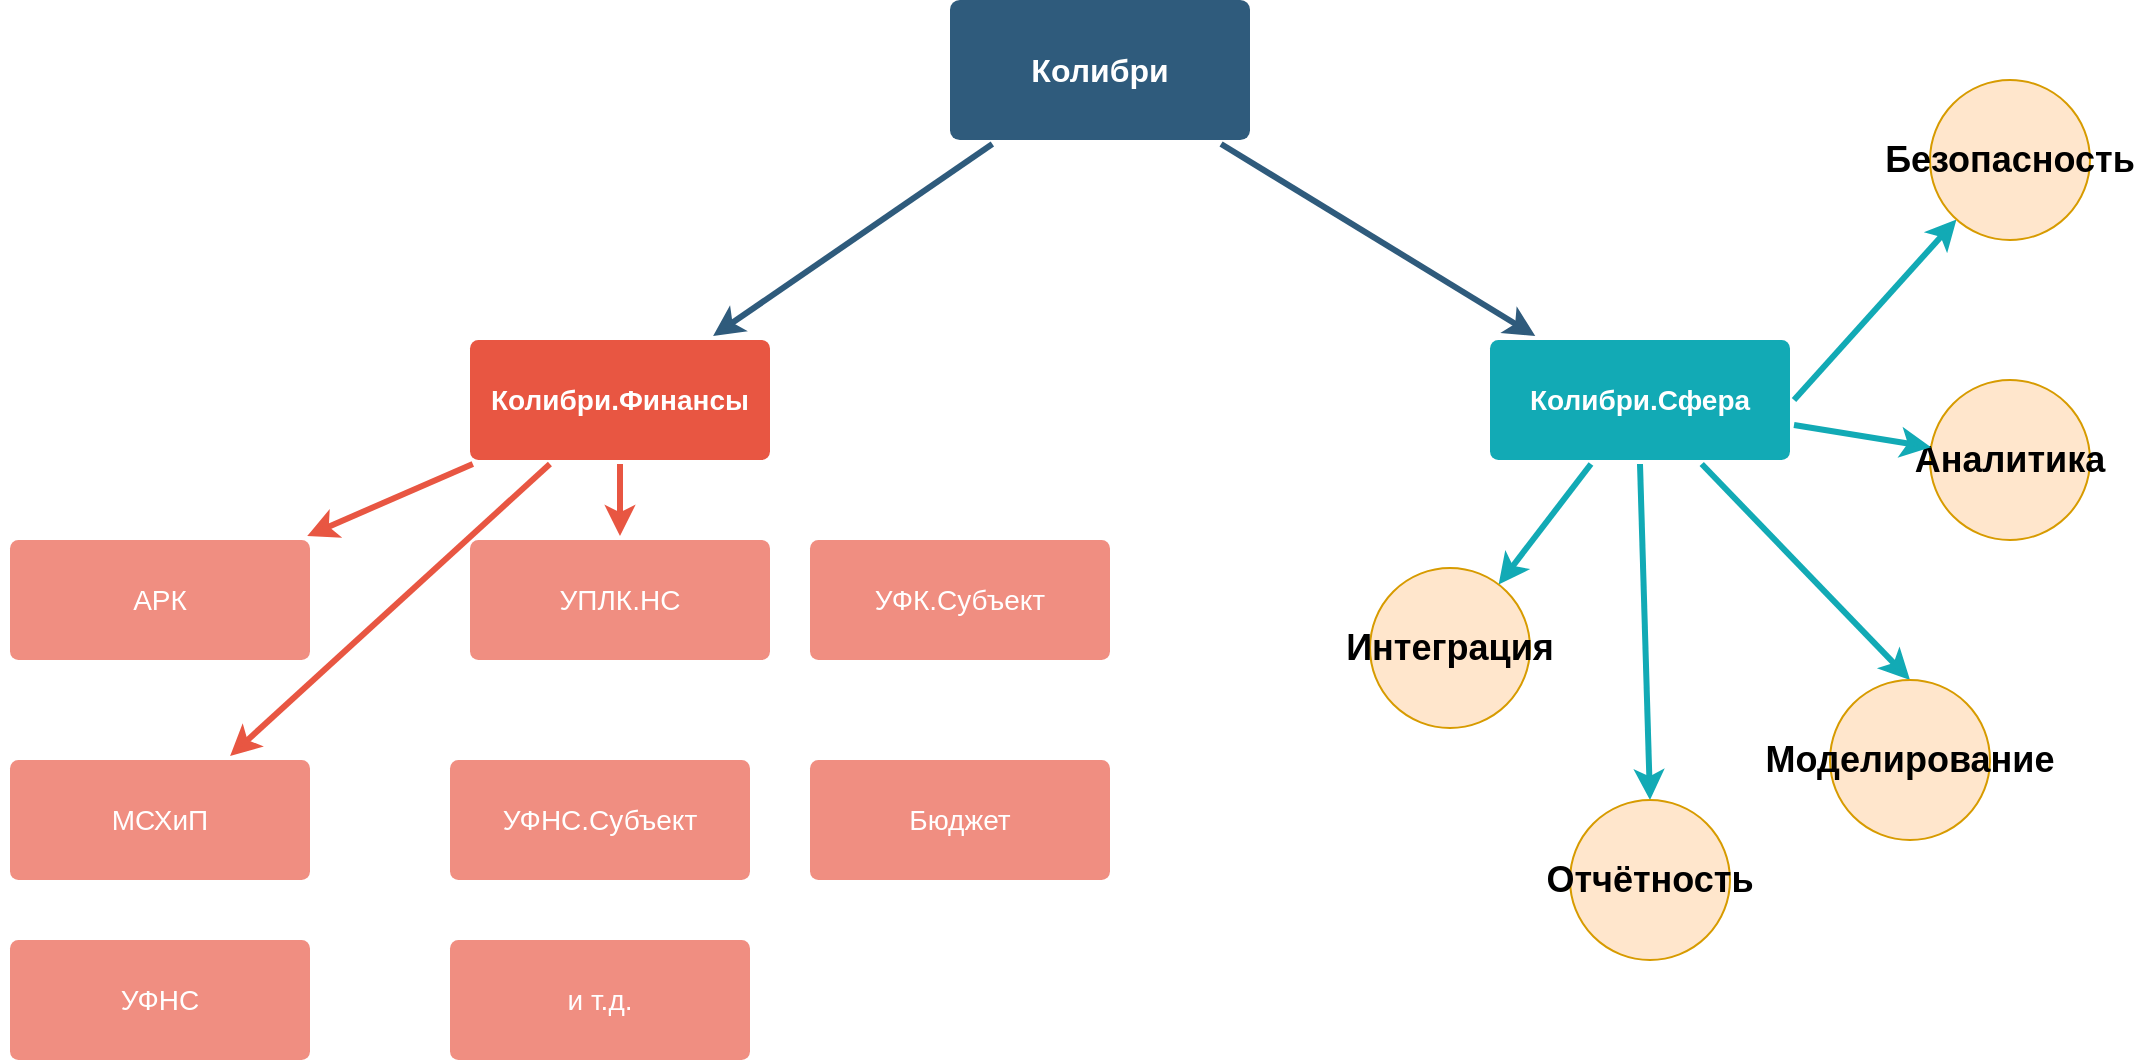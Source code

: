 <mxfile version="20.0.4" type="github"><diagram id="6a731a19-8d31-9384-78a2-239565b7b9f0" name="Page-1"><mxGraphModel dx="1422" dy="741" grid="1" gridSize="10" guides="1" tooltips="1" connect="1" arrows="1" fold="1" page="1" pageScale="1" pageWidth="1169" pageHeight="827" background="none" math="0" shadow="0"><root><mxCell id="0"/><mxCell id="1" parent="0"/><mxCell id="1746" value="" style="edgeStyle=none;rounded=0;jumpStyle=none;html=1;shadow=0;labelBackgroundColor=none;startArrow=none;startFill=0;endArrow=classic;endFill=1;jettySize=auto;orthogonalLoop=1;strokeColor=#2F5B7C;strokeWidth=3;fontFamily=Helvetica;fontSize=16;fontColor=#23445D;spacing=5;" parent="1" source="1749" target="1771" edge="1"><mxGeometry relative="1" as="geometry"/></mxCell><mxCell id="1748" value="" style="edgeStyle=none;rounded=0;jumpStyle=none;html=1;shadow=0;labelBackgroundColor=none;startArrow=none;startFill=0;endArrow=classic;endFill=1;jettySize=auto;orthogonalLoop=1;strokeColor=#2F5B7C;strokeWidth=3;fontFamily=Helvetica;fontSize=16;fontColor=#23445D;spacing=5;" parent="1" source="1749" target="1753" edge="1"><mxGeometry relative="1" as="geometry"/></mxCell><mxCell id="1749" value="Колибри" style="rounded=1;whiteSpace=wrap;html=1;shadow=0;labelBackgroundColor=none;strokeColor=none;strokeWidth=3;fillColor=#2F5B7C;fontFamily=Helvetica;fontSize=16;fontColor=#FFFFFF;align=center;fontStyle=1;spacing=5;arcSize=7;perimeterSpacing=2;" parent="1" vertex="1"><mxGeometry x="480" y="90" width="150" height="70" as="geometry"/></mxCell><mxCell id="1750" value="" style="edgeStyle=none;rounded=1;jumpStyle=none;html=1;shadow=0;labelBackgroundColor=none;startArrow=none;startFill=0;jettySize=auto;orthogonalLoop=1;strokeColor=#E85642;strokeWidth=3;fontFamily=Helvetica;fontSize=14;fontColor=#FFFFFF;spacing=5;fontStyle=1;fillColor=#b0e3e6;" parent="1" source="1753" target="1756" edge="1"><mxGeometry relative="1" as="geometry"/></mxCell><mxCell id="1751" value="" style="edgeStyle=none;rounded=1;jumpStyle=none;html=1;shadow=0;labelBackgroundColor=none;startArrow=none;startFill=0;jettySize=auto;orthogonalLoop=1;strokeColor=#E85642;strokeWidth=3;fontFamily=Helvetica;fontSize=14;fontColor=#FFFFFF;spacing=5;fontStyle=1;fillColor=#b0e3e6;" parent="1" source="1753" target="1755" edge="1"><mxGeometry relative="1" as="geometry"/></mxCell><mxCell id="1752" value="" style="edgeStyle=none;rounded=1;jumpStyle=none;html=1;shadow=0;labelBackgroundColor=none;startArrow=none;startFill=0;jettySize=auto;orthogonalLoop=1;strokeColor=#E85642;strokeWidth=3;fontFamily=Helvetica;fontSize=14;fontColor=#FFFFFF;spacing=5;fontStyle=1;fillColor=#b0e3e6;" parent="1" source="1753" target="1754" edge="1"><mxGeometry relative="1" as="geometry"/></mxCell><mxCell id="1753" value="&lt;div&gt;Колибри.Финансы&lt;/div&gt;" style="rounded=1;whiteSpace=wrap;html=1;shadow=0;labelBackgroundColor=none;strokeColor=none;strokeWidth=3;fillColor=#e85642;fontFamily=Helvetica;fontSize=14;fontColor=#FFFFFF;align=center;spacing=5;fontStyle=1;arcSize=7;perimeterSpacing=2;" parent="1" vertex="1"><mxGeometry x="240" y="260" width="150" height="60" as="geometry"/></mxCell><mxCell id="1754" value="УПЛК.НС" style="rounded=1;whiteSpace=wrap;html=1;shadow=0;labelBackgroundColor=none;strokeColor=none;strokeWidth=3;fillColor=#f08e81;fontFamily=Helvetica;fontSize=14;fontColor=#FFFFFF;align=center;spacing=5;fontStyle=0;arcSize=7;perimeterSpacing=2;" parent="1" vertex="1"><mxGeometry x="240" y="360" width="150" height="60" as="geometry"/></mxCell><mxCell id="1755" value="&lt;table width=&quot;159&quot; cellspacing=&quot;0&quot; cellpadding=&quot;0&quot; border=&quot;0&quot;&gt;&lt;tbody&gt;&lt;tr height=&quot;17&quot;&gt;&lt;td style=&quot;height:12.75pt;width:119pt&quot; class=&quot;xl65&quot; width=&quot;159&quot; height=&quot;17&quot;&gt;АРК&lt;/td&gt;&lt;/tr&gt;&lt;/tbody&gt;&lt;/table&gt;" style="rounded=1;whiteSpace=wrap;html=1;shadow=0;labelBackgroundColor=none;strokeColor=none;strokeWidth=3;fillColor=#f08e81;fontFamily=Helvetica;fontSize=14;fontColor=#FFFFFF;align=center;spacing=5;fontStyle=0;arcSize=7;perimeterSpacing=2;horizontal=1;" parent="1" vertex="1"><mxGeometry x="10" y="360" width="150" height="60" as="geometry"/></mxCell><mxCell id="1756" value="&lt;table width=&quot;159&quot; cellspacing=&quot;0&quot; cellpadding=&quot;0&quot; border=&quot;0&quot;&gt;&lt;tbody&gt;&lt;tr height=&quot;17&quot;&gt;&lt;td style=&quot;height:12.75pt;width:119pt&quot; class=&quot;xl65&quot; width=&quot;159&quot; height=&quot;17&quot;&gt;МСХиП&lt;/td&gt;&lt;/tr&gt;&lt;/tbody&gt;&lt;/table&gt;" style="rounded=1;whiteSpace=wrap;html=1;shadow=0;labelBackgroundColor=none;strokeColor=none;strokeWidth=3;fillColor=#f08e81;fontFamily=Helvetica;fontSize=14;fontColor=#FFFFFF;align=center;spacing=5;fontStyle=0;arcSize=7;perimeterSpacing=2;" parent="1" vertex="1"><mxGeometry x="10" y="470" width="150" height="60" as="geometry"/></mxCell><mxCell id="1771" value="Колибри.Сфера" style="rounded=1;whiteSpace=wrap;html=1;shadow=0;labelBackgroundColor=none;strokeColor=none;strokeWidth=3;fillColor=#12aab5;fontFamily=Helvetica;fontSize=14;fontColor=#FFFFFF;align=center;spacing=5;fontStyle=1;arcSize=7;perimeterSpacing=2;" parent="1" vertex="1"><mxGeometry x="750" y="260.0" width="150" height="60" as="geometry"/></mxCell><mxCell id="1773" value="" style="edgeStyle=none;rounded=1;jumpStyle=none;html=1;shadow=0;labelBackgroundColor=none;startArrow=none;startFill=0;jettySize=auto;orthogonalLoop=1;strokeColor=#12AAB5;strokeWidth=3;fontFamily=Helvetica;fontSize=14;fontColor=#FFFFFF;spacing=5;fontStyle=1;fillColor=#b0e3e6;" parent="1" source="1771" target="lY16qPsZcVYnN9QbD_wd-1779" edge="1"><mxGeometry relative="1" as="geometry"><mxPoint x="760.263" y="382" as="targetPoint"/></mxGeometry></mxCell><mxCell id="1775" value="" style="edgeStyle=none;rounded=1;jumpStyle=none;html=1;shadow=0;labelBackgroundColor=none;startArrow=none;startFill=0;jettySize=auto;orthogonalLoop=1;strokeColor=#12AAB5;strokeWidth=3;fontFamily=Helvetica;fontSize=14;fontColor=#FFFFFF;spacing=5;fontStyle=1;fillColor=#b0e3e6;entryX=0;entryY=0.5;entryDx=0;entryDy=0;" parent="1" source="1771" target="lY16qPsZcVYnN9QbD_wd-1786" edge="1"><mxGeometry relative="1" as="geometry"><mxPoint x="920.333" y="388" as="targetPoint"/></mxGeometry></mxCell><mxCell id="lY16qPsZcVYnN9QbD_wd-1779" value="&lt;h2 id=&quot;модуль-колибриинтеграция&quot;&gt;Интеграция&lt;/h2&gt;" style="ellipse;whiteSpace=wrap;html=1;aspect=fixed;fillColor=#ffe6cc;strokeColor=#d79b00;direction=south;" vertex="1" parent="1"><mxGeometry x="690" y="374" width="80" height="80" as="geometry"/></mxCell><mxCell id="lY16qPsZcVYnN9QbD_wd-1781" value="УФНС.Субъект" style="rounded=1;whiteSpace=wrap;html=1;shadow=0;labelBackgroundColor=none;strokeColor=none;strokeWidth=3;fillColor=#f08e81;fontFamily=Helvetica;fontSize=14;fontColor=#FFFFFF;align=center;spacing=5;fontStyle=0;arcSize=7;perimeterSpacing=2;" vertex="1" parent="1"><mxGeometry x="230" y="470" width="150" height="60" as="geometry"/></mxCell><mxCell id="lY16qPsZcVYnN9QbD_wd-1782" value="Бюджет" style="rounded=1;whiteSpace=wrap;html=1;shadow=0;labelBackgroundColor=none;strokeColor=none;strokeWidth=3;fillColor=#f08e81;fontFamily=Helvetica;fontSize=14;fontColor=#FFFFFF;align=center;spacing=5;fontStyle=0;arcSize=7;perimeterSpacing=2;" vertex="1" parent="1"><mxGeometry x="410" y="470" width="150" height="60" as="geometry"/></mxCell><mxCell id="lY16qPsZcVYnN9QbD_wd-1783" value="УФК.Субъект" style="rounded=1;whiteSpace=wrap;html=1;shadow=0;labelBackgroundColor=none;strokeColor=none;strokeWidth=3;fillColor=#f08e81;fontFamily=Helvetica;fontSize=14;fontColor=#FFFFFF;align=center;spacing=5;fontStyle=0;arcSize=7;perimeterSpacing=2;" vertex="1" parent="1"><mxGeometry x="410" y="360" width="150" height="60" as="geometry"/></mxCell><mxCell id="lY16qPsZcVYnN9QbD_wd-1784" value="УФНС" style="rounded=1;whiteSpace=wrap;html=1;shadow=0;labelBackgroundColor=none;strokeColor=none;strokeWidth=3;fillColor=#f08e81;fontFamily=Helvetica;fontSize=14;fontColor=#FFFFFF;align=center;spacing=5;fontStyle=0;arcSize=7;perimeterSpacing=2;" vertex="1" parent="1"><mxGeometry x="10" y="560" width="150" height="60" as="geometry"/></mxCell><mxCell id="lY16qPsZcVYnN9QbD_wd-1785" value="и т.д." style="rounded=1;whiteSpace=wrap;html=1;shadow=0;labelBackgroundColor=none;strokeColor=none;strokeWidth=3;fillColor=#f08e81;fontFamily=Helvetica;fontSize=14;fontColor=#FFFFFF;align=center;spacing=5;fontStyle=0;arcSize=7;perimeterSpacing=2;" vertex="1" parent="1"><mxGeometry x="230" y="560" width="150" height="60" as="geometry"/></mxCell><mxCell id="lY16qPsZcVYnN9QbD_wd-1786" value="&lt;h2 id=&quot;модуль-колибримоделирование&quot;&gt;Моделирование&lt;/h2&gt;" style="ellipse;whiteSpace=wrap;html=1;aspect=fixed;fillColor=#ffe6cc;strokeColor=#d79b00;direction=south;" vertex="1" parent="1"><mxGeometry x="920" y="430" width="80" height="80" as="geometry"/></mxCell><mxCell id="lY16qPsZcVYnN9QbD_wd-1787" value="&lt;h2 id=&quot;модуль-колибрианалитика&quot;&gt;Аналитика&lt;/h2&gt;" style="ellipse;whiteSpace=wrap;html=1;aspect=fixed;fillColor=#ffe6cc;strokeColor=#d79b00;direction=south;" vertex="1" parent="1"><mxGeometry x="970" y="280" width="80" height="80" as="geometry"/></mxCell><mxCell id="lY16qPsZcVYnN9QbD_wd-1792" value="" style="edgeStyle=none;rounded=1;jumpStyle=none;html=1;shadow=0;labelBackgroundColor=none;startArrow=none;startFill=0;jettySize=auto;orthogonalLoop=1;strokeColor=#12AAB5;strokeWidth=3;fontFamily=Helvetica;fontSize=14;fontColor=#FFFFFF;spacing=5;fontStyle=1;fillColor=#b0e3e6;" edge="1" parent="1" source="1771" target="lY16qPsZcVYnN9QbD_wd-1787"><mxGeometry relative="1" as="geometry"><mxPoint x="855.952" y="332" as="sourcePoint"/><mxPoint x="890" y="384" as="targetPoint"/><Array as="points"/></mxGeometry></mxCell><mxCell id="lY16qPsZcVYnN9QbD_wd-1795" value="" style="edgeStyle=none;rounded=1;jumpStyle=none;html=1;shadow=0;labelBackgroundColor=none;startArrow=none;startFill=0;jettySize=auto;orthogonalLoop=1;strokeColor=#12AAB5;strokeWidth=3;fontFamily=Helvetica;fontSize=14;fontColor=#FFFFFF;spacing=5;fontStyle=1;fillColor=#b0e3e6;entryX=0;entryY=0.5;entryDx=0;entryDy=0;exitX=0.5;exitY=1;exitDx=0;exitDy=0;" edge="1" parent="1" target="lY16qPsZcVYnN9QbD_wd-1796" source="1771"><mxGeometry relative="1" as="geometry"><mxPoint x="790.952" y="434" as="sourcePoint"/><mxPoint x="865.333" y="500" as="targetPoint"/></mxGeometry></mxCell><mxCell id="lY16qPsZcVYnN9QbD_wd-1796" value="&lt;h2 id=&quot;модуль-колибриотчётность&quot;&gt;Отчётность&lt;/h2&gt;" style="ellipse;whiteSpace=wrap;html=1;aspect=fixed;fillColor=#ffe6cc;strokeColor=#d79b00;direction=south;" vertex="1" parent="1"><mxGeometry x="790" y="490" width="80" height="80" as="geometry"/></mxCell><mxCell id="lY16qPsZcVYnN9QbD_wd-1797" value="" style="edgeStyle=none;rounded=1;jumpStyle=none;html=1;shadow=0;labelBackgroundColor=none;startArrow=none;startFill=0;jettySize=auto;orthogonalLoop=1;strokeColor=#12AAB5;strokeWidth=3;fontFamily=Helvetica;fontSize=14;fontColor=#FFFFFF;spacing=5;fontStyle=1;fillColor=#b0e3e6;exitX=1;exitY=0.5;exitDx=0;exitDy=0;" edge="1" parent="1" target="lY16qPsZcVYnN9QbD_wd-1798" source="1771"><mxGeometry relative="1" as="geometry"><mxPoint x="905.952" y="460" as="sourcePoint"/><mxPoint x="980.333" y="526" as="targetPoint"/></mxGeometry></mxCell><mxCell id="lY16qPsZcVYnN9QbD_wd-1798" value="&lt;h2 id=&quot;подсистема-безопасность&quot;&gt;Безопасность&lt;/h2&gt;" style="ellipse;whiteSpace=wrap;html=1;aspect=fixed;fillColor=#ffe6cc;strokeColor=#d79b00;direction=south;" vertex="1" parent="1"><mxGeometry x="970" y="130" width="80" height="80" as="geometry"/></mxCell></root></mxGraphModel></diagram></mxfile>